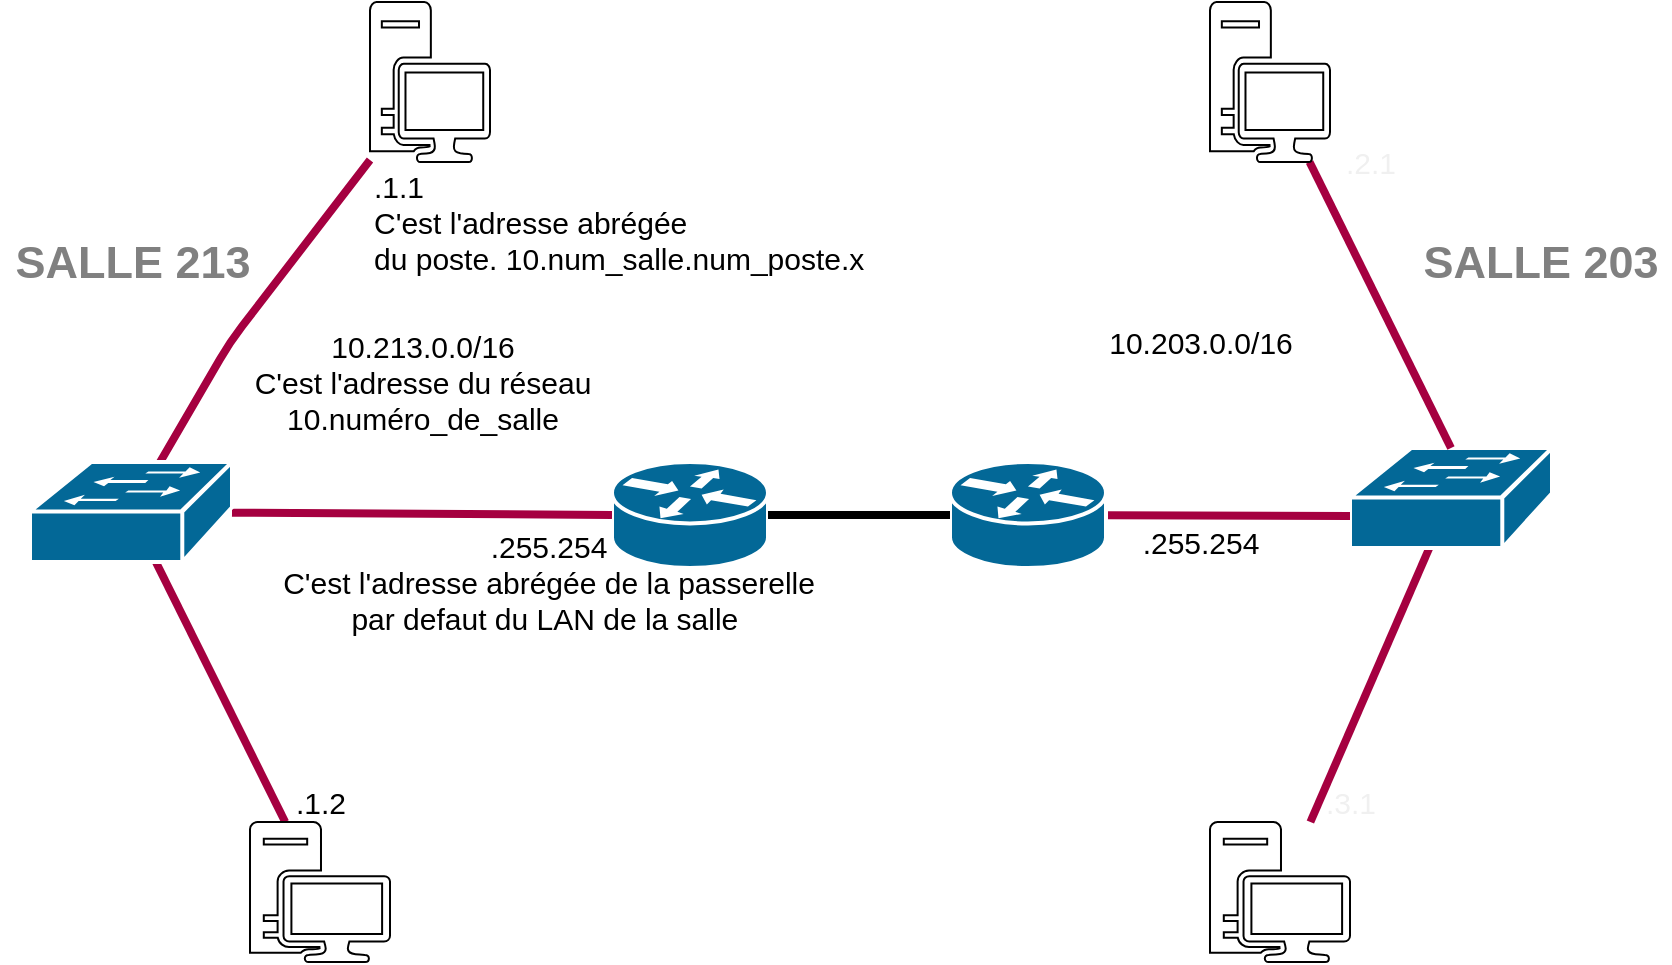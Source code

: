 <mxfile>
    <diagram id="7m5kx-TxgvnUOFc1jFXs" name="Page-1">
        <mxGraphModel dx="549" dy="429" grid="1" gridSize="10" guides="1" tooltips="1" connect="1" arrows="1" fold="1" page="1" pageScale="1" pageWidth="1169" pageHeight="827" math="0" shadow="0">
            <root>
                <mxCell id="0"/>
                <mxCell id="1" parent="0"/>
                <mxCell id="15" style="edgeStyle=none;html=1;endArrow=none;endFill=0;strokeWidth=4;startArrow=none;" parent="1" source="6" edge="1">
                    <mxGeometry relative="1" as="geometry">
                        <mxPoint x="510" y="315" as="targetPoint"/>
                    </mxGeometry>
                </mxCell>
                <mxCell id="5" value="" style="shape=mxgraph.cisco.routers.router;html=1;pointerEvents=1;dashed=0;fillColor=#036897;strokeColor=#ffffff;strokeWidth=2;verticalLabelPosition=bottom;verticalAlign=top;align=center;outlineConnect=0;" parent="1" vertex="1">
                    <mxGeometry x="311" y="290" width="78" height="53" as="geometry"/>
                </mxCell>
                <mxCell id="12" style="edgeStyle=none;html=1;endArrow=none;endFill=0;fillColor=#d80073;strokeColor=#A50040;strokeWidth=4;" parent="1" source="8" target="10" edge="1">
                    <mxGeometry relative="1" as="geometry">
                        <Array as="points">
                            <mxPoint x="120" y="230"/>
                        </Array>
                    </mxGeometry>
                </mxCell>
                <mxCell id="13" style="edgeStyle=none;html=1;endArrow=none;endFill=0;strokeWidth=4;fillColor=#d80073;strokeColor=#A50040;" parent="1" source="8" target="11" edge="1">
                    <mxGeometry relative="1" as="geometry"/>
                </mxCell>
                <mxCell id="14" style="edgeStyle=none;html=1;endArrow=none;endFill=0;strokeWidth=4;fillColor=#d80073;strokeColor=#A50040;entryX=0;entryY=0.5;entryDx=0;entryDy=0;entryPerimeter=0;" parent="1" source="8" target="5" edge="1">
                    <mxGeometry relative="1" as="geometry">
                        <mxPoint x="270" y="318" as="targetPoint"/>
                    </mxGeometry>
                </mxCell>
                <mxCell id="8" value="" style="shape=mxgraph.cisco.switches.workgroup_switch;html=1;pointerEvents=1;dashed=0;fillColor=#036897;strokeColor=#ffffff;strokeWidth=2;verticalLabelPosition=bottom;verticalAlign=top;align=center;outlineConnect=0;" parent="1" vertex="1">
                    <mxGeometry x="20" y="290" width="101" height="50" as="geometry"/>
                </mxCell>
                <mxCell id="21" style="edgeStyle=none;html=1;endArrow=none;endFill=0;strokeWidth=4;fillColor=#d80073;strokeColor=#A50040;" parent="1" source="9" target="17" edge="1">
                    <mxGeometry relative="1" as="geometry"/>
                </mxCell>
                <mxCell id="9" value="" style="shape=mxgraph.cisco.switches.workgroup_switch;html=1;pointerEvents=1;dashed=0;fillColor=#036897;strokeColor=#ffffff;strokeWidth=2;verticalLabelPosition=bottom;verticalAlign=top;align=center;outlineConnect=0;" parent="1" vertex="1">
                    <mxGeometry x="680" y="283" width="101" height="50" as="geometry"/>
                </mxCell>
                <mxCell id="10" value="" style="pointerEvents=1;shadow=0;dashed=0;html=1;labelPosition=center;verticalLabelPosition=bottom;verticalAlign=top;outlineConnect=0;align=center;shape=mxgraph.office.devices.workstation;" parent="1" vertex="1">
                    <mxGeometry x="190" y="60" width="60" height="80" as="geometry"/>
                </mxCell>
                <mxCell id="11" value="" style="pointerEvents=1;shadow=0;dashed=0;html=1;labelPosition=center;verticalLabelPosition=bottom;verticalAlign=top;outlineConnect=0;align=center;shape=mxgraph.office.devices.workstation;" parent="1" vertex="1">
                    <mxGeometry x="130" y="470" width="70" height="70" as="geometry"/>
                </mxCell>
                <mxCell id="20" style="edgeStyle=none;html=1;entryX=0.5;entryY=0;entryDx=0;entryDy=0;entryPerimeter=0;endArrow=none;endFill=0;strokeWidth=4;fillColor=#d80073;strokeColor=#A50040;" parent="1" source="16" target="9" edge="1">
                    <mxGeometry relative="1" as="geometry"/>
                </mxCell>
                <mxCell id="16" value="" style="pointerEvents=1;shadow=0;dashed=0;html=1;labelPosition=center;verticalLabelPosition=bottom;verticalAlign=top;outlineConnect=0;align=center;shape=mxgraph.office.devices.workstation;" parent="1" vertex="1">
                    <mxGeometry x="610" y="60" width="60" height="80" as="geometry"/>
                </mxCell>
                <mxCell id="17" value="" style="pointerEvents=1;shadow=0;dashed=0;html=1;labelPosition=center;verticalLabelPosition=bottom;verticalAlign=top;outlineConnect=0;align=center;shape=mxgraph.office.devices.workstation;" parent="1" vertex="1">
                    <mxGeometry x="610" y="470" width="70" height="70" as="geometry"/>
                </mxCell>
                <mxCell id="19" style="edgeStyle=none;html=1;endArrow=none;endFill=0;strokeWidth=4;fillColor=#d80073;strokeColor=#A50040;" parent="1" source="6" edge="1">
                    <mxGeometry relative="1" as="geometry">
                        <mxPoint x="680" y="317" as="targetPoint"/>
                    </mxGeometry>
                </mxCell>
                <mxCell id="6" value="" style="shape=mxgraph.cisco.routers.router;html=1;pointerEvents=1;dashed=0;fillColor=#036897;strokeColor=#ffffff;strokeWidth=2;verticalLabelPosition=bottom;verticalAlign=top;align=center;outlineConnect=0;fontColor=#f0f0f0;" parent="1" vertex="1">
                    <mxGeometry x="480" y="290" width="78" height="53" as="geometry"/>
                </mxCell>
                <mxCell id="18" value="" style="edgeStyle=none;html=1;endArrow=none;endFill=0;strokeWidth=4;" parent="1" source="5" target="6" edge="1">
                    <mxGeometry relative="1" as="geometry">
                        <mxPoint x="328.0" y="316.235" as="sourcePoint"/>
                        <mxPoint x="510" y="315.0" as="targetPoint"/>
                    </mxGeometry>
                </mxCell>
                <mxCell id="22" value="&lt;h2&gt;SALLE 203&lt;/h2&gt;" style="text;html=1;align=center;verticalAlign=middle;resizable=0;points=[];autosize=1;strokeColor=none;fontSize=15;fontColor=#808080;" parent="1" vertex="1">
                    <mxGeometry x="710" y="160" width="130" height="60" as="geometry"/>
                </mxCell>
                <mxCell id="23" value="&lt;h2&gt;&lt;b&gt;&lt;font&gt;SALLE 213&lt;/font&gt;&lt;/b&gt;&lt;/h2&gt;" style="text;html=1;align=center;verticalAlign=middle;resizable=0;points=[];autosize=1;strokeColor=none;fontSize=15;fontColor=#808080;" parent="1" vertex="1">
                    <mxGeometry x="5.5" y="160" width="130" height="60" as="geometry"/>
                </mxCell>
                <mxCell id="24" value="10.213.0.0/16&lt;br&gt;C'est l'adresse du réseau&lt;br&gt;10.numéro_de_salle" style="text;html=1;align=center;verticalAlign=middle;resizable=0;points=[];autosize=1;strokeColor=none;fontSize=15;" parent="1" vertex="1">
                    <mxGeometry x="126" y="220" width="180" height="60" as="geometry"/>
                </mxCell>
                <mxCell id="26" value="10.203.0.0/16" style="text;html=1;align=center;verticalAlign=middle;resizable=0;points=[];autosize=1;strokeColor=none;fontSize=15;" parent="1" vertex="1">
                    <mxGeometry x="550" y="220" width="110" height="20" as="geometry"/>
                </mxCell>
                <mxCell id="27" value="&lt;div&gt;&lt;span&gt;.1.1&lt;/span&gt;&lt;/div&gt;C'est l'adresse abrégée&lt;br&gt;du poste. 10.num_salle.num_poste.x" style="text;html=1;align=left;verticalAlign=middle;resizable=0;points=[];autosize=1;strokeColor=none;fontSize=15;" parent="1" vertex="1">
                    <mxGeometry x="190" y="140" width="260" height="60" as="geometry"/>
                </mxCell>
                <mxCell id="28" value=".1.2" style="text;html=1;align=center;verticalAlign=middle;resizable=0;points=[];autosize=1;strokeColor=none;fontSize=15;" parent="1" vertex="1">
                    <mxGeometry x="145" y="450" width="40" height="20" as="geometry"/>
                </mxCell>
                <mxCell id="29" value=".255.254&lt;br&gt;C'est l'adresse abrégée de la passerelle&lt;br&gt;par defaut du LAN de la salle&amp;nbsp;" style="text;html=1;align=center;verticalAlign=middle;resizable=0;points=[];autosize=1;strokeColor=none;fontSize=15;" parent="1" vertex="1">
                    <mxGeometry x="139" y="320" width="280" height="60" as="geometry"/>
                </mxCell>
                <mxCell id="30" value=".255.254" style="text;html=1;align=center;verticalAlign=middle;resizable=0;points=[];autosize=1;strokeColor=none;fontSize=15;" parent="1" vertex="1">
                    <mxGeometry x="570" y="320" width="70" height="20" as="geometry"/>
                </mxCell>
                <mxCell id="31" value=".2.1" style="text;html=1;align=center;verticalAlign=middle;resizable=0;points=[];autosize=1;strokeColor=none;fontSize=15;fontColor=#f0f0f0;" parent="1" vertex="1">
                    <mxGeometry x="670" y="130" width="40" height="20" as="geometry"/>
                </mxCell>
                <mxCell id="33" value=".3.1" style="text;html=1;align=center;verticalAlign=middle;resizable=0;points=[];autosize=1;strokeColor=none;fontSize=15;fontColor=#f0f0f0;" parent="1" vertex="1">
                    <mxGeometry x="660" y="450" width="40" height="20" as="geometry"/>
                </mxCell>
            </root>
        </mxGraphModel>
    </diagram>
</mxfile>